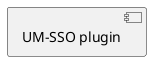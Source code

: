 @startuml
	[UM-SSO plugin] as group___auth___umsso [[../computational/components/group___auth___umsso.html]]
@enduml
